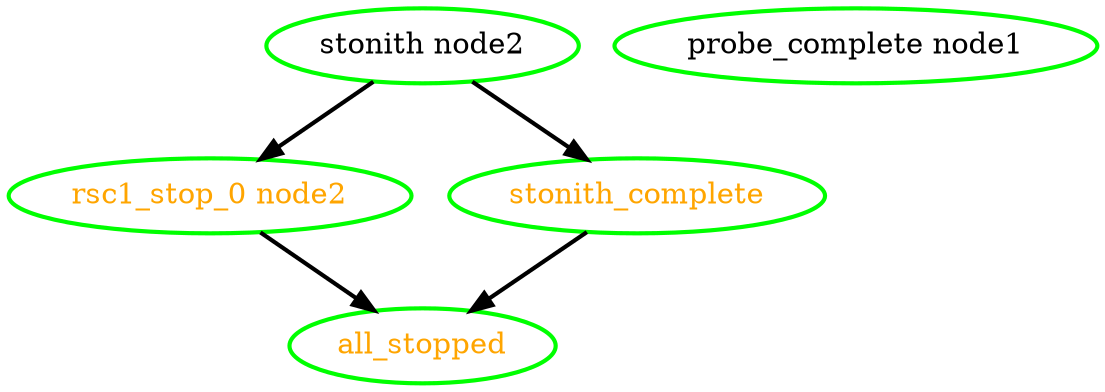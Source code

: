 digraph "g" {
"all_stopped" [ style=bold color="green" fontcolor="orange"]
"probe_complete node1" [ style=bold color="green" fontcolor="black"]
"rsc1_stop_0 node2" -> "all_stopped" [ style = bold]
"rsc1_stop_0 node2" [ style=bold color="green" fontcolor="orange"]
"stonith node2" -> "rsc1_stop_0 node2" [ style = bold]
"stonith node2" -> "stonith_complete" [ style = bold]
"stonith node2" [ style=bold color="green" fontcolor="black"]
"stonith_complete" -> "all_stopped" [ style = bold]
"stonith_complete" [ style=bold color="green" fontcolor="orange"]
}
